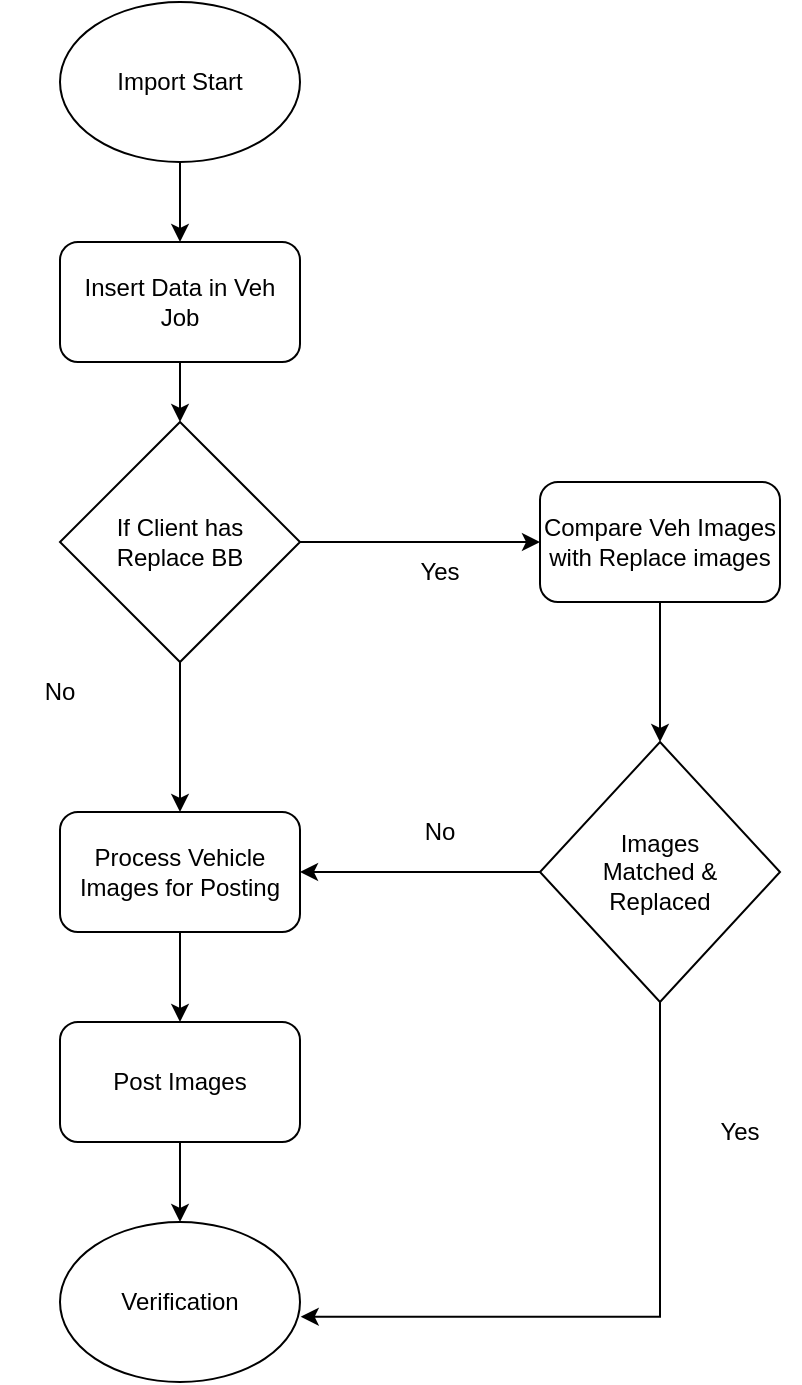 <mxfile version="21.5.2" type="github">
  <diagram name="Page-1" id="WNhAprQlJ0uAVfsy5RSd">
    <mxGraphModel dx="1050" dy="645" grid="1" gridSize="10" guides="1" tooltips="1" connect="1" arrows="1" fold="1" page="1" pageScale="1" pageWidth="850" pageHeight="1100" math="0" shadow="0">
      <root>
        <mxCell id="0" />
        <mxCell id="1" parent="0" />
        <mxCell id="Rom0_lV2mZ7klMCsvB49-16" value="" style="edgeStyle=orthogonalEdgeStyle;rounded=0;orthogonalLoop=1;jettySize=auto;html=1;" edge="1" parent="1" source="Rom0_lV2mZ7klMCsvB49-1" target="Rom0_lV2mZ7klMCsvB49-3">
          <mxGeometry relative="1" as="geometry" />
        </mxCell>
        <mxCell id="Rom0_lV2mZ7klMCsvB49-1" value="Import Start" style="ellipse;whiteSpace=wrap;html=1;" vertex="1" parent="1">
          <mxGeometry x="340" y="50" width="120" height="80" as="geometry" />
        </mxCell>
        <mxCell id="Rom0_lV2mZ7klMCsvB49-8" value="" style="edgeStyle=orthogonalEdgeStyle;rounded=0;orthogonalLoop=1;jettySize=auto;html=1;" edge="1" parent="1" source="Rom0_lV2mZ7klMCsvB49-2" target="Rom0_lV2mZ7klMCsvB49-7">
          <mxGeometry relative="1" as="geometry" />
        </mxCell>
        <mxCell id="Rom0_lV2mZ7klMCsvB49-14" value="" style="edgeStyle=orthogonalEdgeStyle;rounded=0;orthogonalLoop=1;jettySize=auto;html=1;" edge="1" parent="1" source="Rom0_lV2mZ7klMCsvB49-2" target="Rom0_lV2mZ7klMCsvB49-5">
          <mxGeometry relative="1" as="geometry" />
        </mxCell>
        <mxCell id="Rom0_lV2mZ7klMCsvB49-2" value="If Client has &lt;br&gt;Replace BB" style="rhombus;whiteSpace=wrap;html=1;" vertex="1" parent="1">
          <mxGeometry x="340" y="260" width="120" height="120" as="geometry" />
        </mxCell>
        <mxCell id="Rom0_lV2mZ7klMCsvB49-17" value="" style="edgeStyle=orthogonalEdgeStyle;rounded=0;orthogonalLoop=1;jettySize=auto;html=1;" edge="1" parent="1" source="Rom0_lV2mZ7klMCsvB49-3" target="Rom0_lV2mZ7klMCsvB49-2">
          <mxGeometry relative="1" as="geometry" />
        </mxCell>
        <mxCell id="Rom0_lV2mZ7klMCsvB49-3" value="Insert Data in Veh Job" style="rounded=1;whiteSpace=wrap;html=1;" vertex="1" parent="1">
          <mxGeometry x="340" y="170" width="120" height="60" as="geometry" />
        </mxCell>
        <mxCell id="Rom0_lV2mZ7klMCsvB49-4" value="Verification" style="ellipse;whiteSpace=wrap;html=1;" vertex="1" parent="1">
          <mxGeometry x="340" y="660" width="120" height="80" as="geometry" />
        </mxCell>
        <mxCell id="Rom0_lV2mZ7klMCsvB49-18" value="" style="edgeStyle=orthogonalEdgeStyle;rounded=0;orthogonalLoop=1;jettySize=auto;html=1;" edge="1" parent="1" source="Rom0_lV2mZ7klMCsvB49-5" target="Rom0_lV2mZ7klMCsvB49-6">
          <mxGeometry relative="1" as="geometry" />
        </mxCell>
        <mxCell id="Rom0_lV2mZ7klMCsvB49-5" value="Process Vehicle Images for Posting" style="rounded=1;whiteSpace=wrap;html=1;" vertex="1" parent="1">
          <mxGeometry x="340" y="455" width="120" height="60" as="geometry" />
        </mxCell>
        <mxCell id="Rom0_lV2mZ7klMCsvB49-19" value="" style="edgeStyle=orthogonalEdgeStyle;rounded=0;orthogonalLoop=1;jettySize=auto;html=1;" edge="1" parent="1" source="Rom0_lV2mZ7klMCsvB49-6" target="Rom0_lV2mZ7klMCsvB49-4">
          <mxGeometry relative="1" as="geometry" />
        </mxCell>
        <mxCell id="Rom0_lV2mZ7klMCsvB49-6" value="Post Images" style="rounded=1;whiteSpace=wrap;html=1;" vertex="1" parent="1">
          <mxGeometry x="340" y="560" width="120" height="60" as="geometry" />
        </mxCell>
        <mxCell id="Rom0_lV2mZ7klMCsvB49-21" value="" style="edgeStyle=orthogonalEdgeStyle;rounded=0;orthogonalLoop=1;jettySize=auto;html=1;" edge="1" parent="1" source="Rom0_lV2mZ7klMCsvB49-7" target="Rom0_lV2mZ7klMCsvB49-20">
          <mxGeometry relative="1" as="geometry" />
        </mxCell>
        <mxCell id="Rom0_lV2mZ7klMCsvB49-7" value="Compare Veh Images with Replace images" style="rounded=1;whiteSpace=wrap;html=1;" vertex="1" parent="1">
          <mxGeometry x="580" y="290" width="120" height="60" as="geometry" />
        </mxCell>
        <mxCell id="Rom0_lV2mZ7klMCsvB49-9" value="Yes" style="text;html=1;strokeColor=none;fillColor=none;align=center;verticalAlign=middle;whiteSpace=wrap;rounded=0;" vertex="1" parent="1">
          <mxGeometry x="500" y="320" width="60" height="30" as="geometry" />
        </mxCell>
        <mxCell id="Rom0_lV2mZ7klMCsvB49-11" value="No" style="text;html=1;strokeColor=none;fillColor=none;align=center;verticalAlign=middle;whiteSpace=wrap;rounded=0;" vertex="1" parent="1">
          <mxGeometry x="310" y="380" width="60" height="30" as="geometry" />
        </mxCell>
        <mxCell id="Rom0_lV2mZ7klMCsvB49-22" style="edgeStyle=orthogonalEdgeStyle;rounded=0;orthogonalLoop=1;jettySize=auto;html=1;entryX=1;entryY=0.5;entryDx=0;entryDy=0;" edge="1" parent="1" source="Rom0_lV2mZ7klMCsvB49-20" target="Rom0_lV2mZ7klMCsvB49-5">
          <mxGeometry relative="1" as="geometry" />
        </mxCell>
        <mxCell id="Rom0_lV2mZ7klMCsvB49-24" style="edgeStyle=orthogonalEdgeStyle;rounded=0;orthogonalLoop=1;jettySize=auto;html=1;entryX=1.003;entryY=0.592;entryDx=0;entryDy=0;entryPerimeter=0;" edge="1" parent="1" source="Rom0_lV2mZ7klMCsvB49-20" target="Rom0_lV2mZ7klMCsvB49-4">
          <mxGeometry relative="1" as="geometry">
            <mxPoint x="590" y="820" as="targetPoint" />
            <Array as="points">
              <mxPoint x="640" y="707" />
            </Array>
          </mxGeometry>
        </mxCell>
        <mxCell id="Rom0_lV2mZ7klMCsvB49-20" value="Images &lt;br&gt;Matched &amp;amp;&lt;br&gt;Replaced" style="rhombus;whiteSpace=wrap;html=1;" vertex="1" parent="1">
          <mxGeometry x="580" y="420" width="120" height="130" as="geometry" />
        </mxCell>
        <mxCell id="Rom0_lV2mZ7klMCsvB49-23" value="No" style="text;html=1;strokeColor=none;fillColor=none;align=center;verticalAlign=middle;whiteSpace=wrap;rounded=0;" vertex="1" parent="1">
          <mxGeometry x="500" y="450" width="60" height="30" as="geometry" />
        </mxCell>
        <mxCell id="Rom0_lV2mZ7klMCsvB49-25" value="Yes" style="text;html=1;strokeColor=none;fillColor=none;align=center;verticalAlign=middle;whiteSpace=wrap;rounded=0;" vertex="1" parent="1">
          <mxGeometry x="650" y="600" width="60" height="30" as="geometry" />
        </mxCell>
      </root>
    </mxGraphModel>
  </diagram>
</mxfile>
